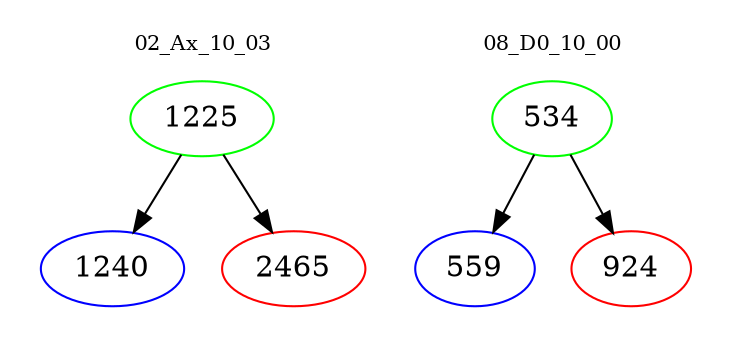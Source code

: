 digraph{
subgraph cluster_0 {
color = white
label = "02_Ax_10_03";
fontsize=10;
T0_1225 [label="1225", color="green"]
T0_1225 -> T0_1240 [color="black"]
T0_1240 [label="1240", color="blue"]
T0_1225 -> T0_2465 [color="black"]
T0_2465 [label="2465", color="red"]
}
subgraph cluster_1 {
color = white
label = "08_D0_10_00";
fontsize=10;
T1_534 [label="534", color="green"]
T1_534 -> T1_559 [color="black"]
T1_559 [label="559", color="blue"]
T1_534 -> T1_924 [color="black"]
T1_924 [label="924", color="red"]
}
}
